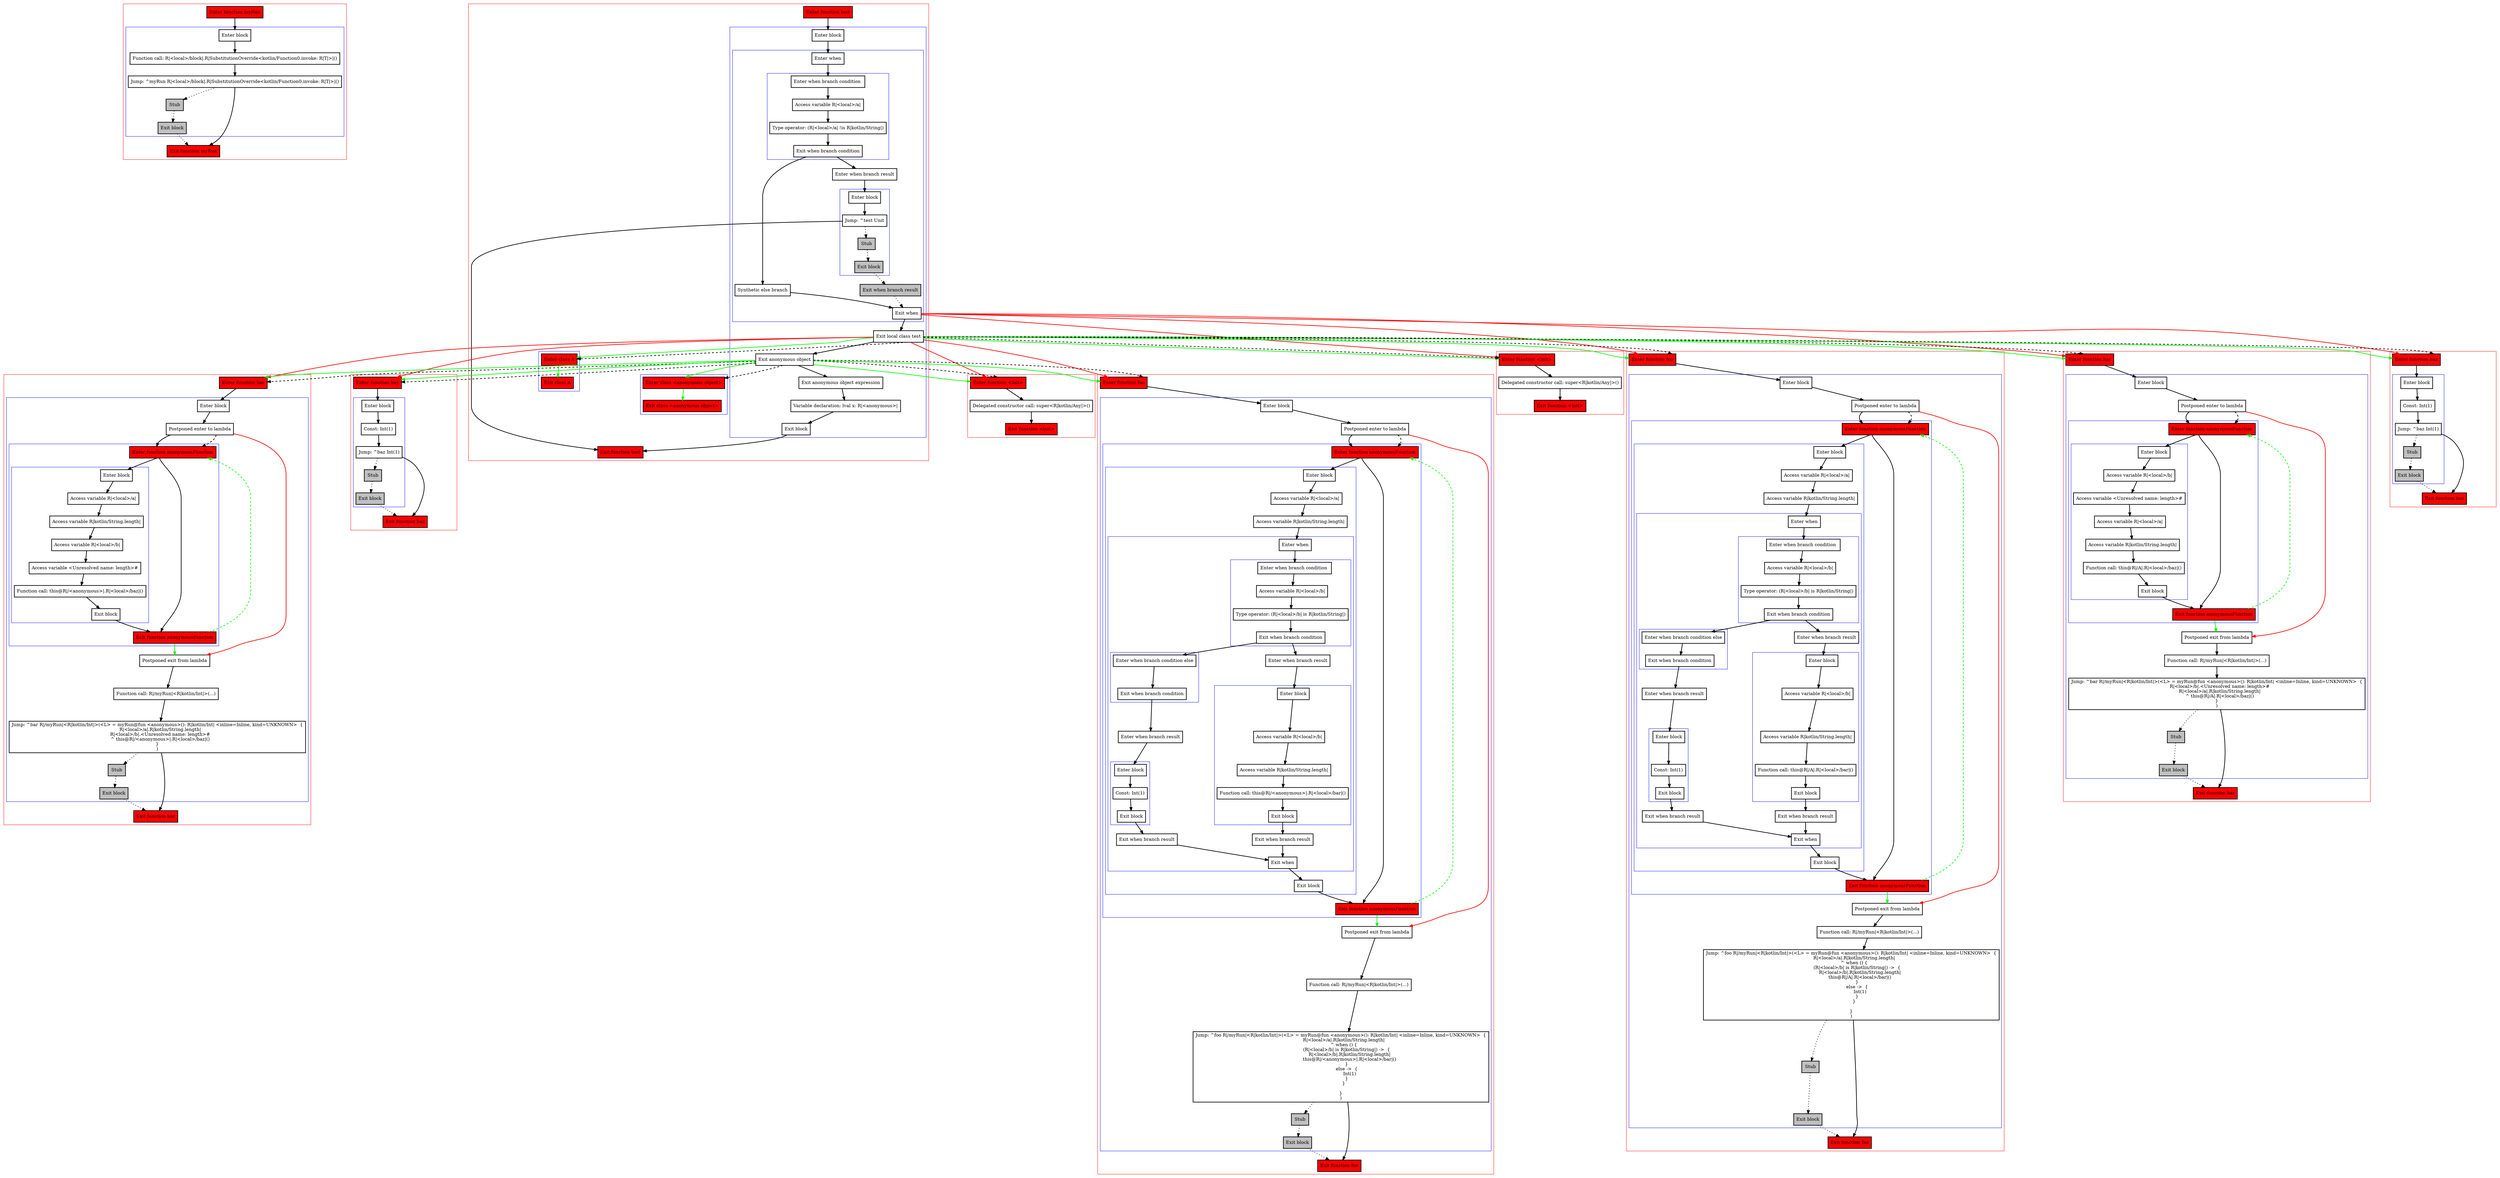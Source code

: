 digraph localClassesWithImplicit_kt {
    graph [nodesep=3]
    node [shape=box penwidth=2]
    edge [penwidth=2]

    subgraph cluster_0 {
        color=red
        0 [label="Enter function myRun" style="filled" fillcolor=red];
        subgraph cluster_1 {
            color=blue
            1 [label="Enter block"];
            2 [label="Function call: R|<local>/block|.R|SubstitutionOverride<kotlin/Function0.invoke: R|T|>|()"];
            3 [label="Jump: ^myRun R|<local>/block|.R|SubstitutionOverride<kotlin/Function0.invoke: R|T|>|()"];
            4 [label="Stub" style="filled" fillcolor=gray];
            5 [label="Exit block" style="filled" fillcolor=gray];
        }
        6 [label="Exit function myRun" style="filled" fillcolor=red];
    }
    0 -> {1};
    1 -> {2};
    2 -> {3};
    3 -> {6};
    3 -> {4} [style=dotted];
    4 -> {5} [style=dotted];
    5 -> {6} [style=dotted];

    subgraph cluster_2 {
        color=red
        7 [label="Enter function test" style="filled" fillcolor=red];
        subgraph cluster_3 {
            color=blue
            8 [label="Enter block"];
            subgraph cluster_4 {
                color=blue
                9 [label="Enter when"];
                subgraph cluster_5 {
                    color=blue
                    10 [label="Enter when branch condition "];
                    11 [label="Access variable R|<local>/a|"];
                    12 [label="Type operator: (R|<local>/a| !is R|kotlin/String|)"];
                    13 [label="Exit when branch condition"];
                }
                14 [label="Synthetic else branch"];
                15 [label="Enter when branch result"];
                subgraph cluster_6 {
                    color=blue
                    16 [label="Enter block"];
                    17 [label="Jump: ^test Unit"];
                    18 [label="Stub" style="filled" fillcolor=gray];
                    19 [label="Exit block" style="filled" fillcolor=gray];
                }
                20 [label="Exit when branch result" style="filled" fillcolor=gray];
                21 [label="Exit when"];
            }
            22 [label="Exit local class test"];
            23 [label="Exit anonymous object"];
            24 [label="Exit anonymous object expression"];
            25 [label="Variable declaration: lval x: R|<anonymous>|"];
            26 [label="Exit block"];
        }
        subgraph cluster_7 {
            color=blue
            30 [label="Enter class <anonymous object>" style="filled" fillcolor=red];
            31 [label="Exit class <anonymous object>" style="filled" fillcolor=red];
        }
        subgraph cluster_8 {
            color=blue
            28 [label="Enter class A" style="filled" fillcolor=red];
            29 [label="Exit class A" style="filled" fillcolor=red];
        }
        27 [label="Exit function test" style="filled" fillcolor=red];
    }
    7 -> {8};
    8 -> {9};
    9 -> {10};
    10 -> {11};
    11 -> {12};
    12 -> {13};
    13 -> {15 14};
    14 -> {21};
    15 -> {16};
    16 -> {17};
    17 -> {27};
    17 -> {18} [style=dotted];
    18 -> {19} [style=dotted];
    19 -> {20} [style=dotted];
    20 -> {21} [style=dotted];
    21 -> {22};
    21 -> {32 35 70 88} [color=red];
    22 -> {23};
    22 -> {95 98 133 151} [color=red];
    22 -> {32 35 70 88 28} [color=green];
    22 -> {32 35 70 88 28} [style=dashed];
    23 -> {24};
    23 -> {95 98 133 151 30} [color=green];
    23 -> {95 98 133 151 30} [style=dashed];
    24 -> {25};
    25 -> {26};
    26 -> {27};
    28 -> {29} [color=green];
    30 -> {31} [color=green];

    subgraph cluster_9 {
        color=red
        32 [label="Enter function <init>" style="filled" fillcolor=red];
        33 [label="Delegated constructor call: super<R|kotlin/Any|>()"];
        34 [label="Exit function <init>" style="filled" fillcolor=red];
    }
    32 -> {33};
    33 -> {34};

    subgraph cluster_10 {
        color=red
        35 [label="Enter function foo" style="filled" fillcolor=red];
        subgraph cluster_11 {
            color=blue
            36 [label="Enter block"];
            37 [label="Postponed enter to lambda"];
            subgraph cluster_12 {
                color=blue
                44 [label="Enter function anonymousFunction" style="filled" fillcolor=red];
                subgraph cluster_13 {
                    color=blue
                    45 [label="Enter block"];
                    46 [label="Access variable R|<local>/a|"];
                    47 [label="Access variable R|kotlin/String.length|"];
                    subgraph cluster_14 {
                        color=blue
                        48 [label="Enter when"];
                        subgraph cluster_15 {
                            color=blue
                            49 [label="Enter when branch condition "];
                            50 [label="Access variable R|<local>/b|"];
                            51 [label="Type operator: (R|<local>/b| is R|kotlin/String|)"];
                            52 [label="Exit when branch condition"];
                        }
                        subgraph cluster_16 {
                            color=blue
                            53 [label="Enter when branch condition else"];
                            54 [label="Exit when branch condition"];
                        }
                        55 [label="Enter when branch result"];
                        subgraph cluster_17 {
                            color=blue
                            56 [label="Enter block"];
                            57 [label="Const: Int(1)"];
                            58 [label="Exit block"];
                        }
                        59 [label="Exit when branch result"];
                        60 [label="Enter when branch result"];
                        subgraph cluster_18 {
                            color=blue
                            61 [label="Enter block"];
                            62 [label="Access variable R|<local>/b|"];
                            63 [label="Access variable R|kotlin/String.length|"];
                            64 [label="Function call: this@R|/A|.R|<local>/bar|()"];
                            65 [label="Exit block"];
                        }
                        66 [label="Exit when branch result"];
                        67 [label="Exit when"];
                    }
                    68 [label="Exit block"];
                }
                69 [label="Exit function anonymousFunction" style="filled" fillcolor=red];
            }
            38 [label="Postponed exit from lambda"];
            39 [label="Function call: R|/myRun|<R|kotlin/Int|>(...)"];
            40 [label="Jump: ^foo R|/myRun|<R|kotlin/Int|>(<L> = myRun@fun <anonymous>(): R|kotlin/Int| <inline=Inline, kind=UNKNOWN>  {
    R|<local>/a|.R|kotlin/String.length|
    ^ when () {
        (R|<local>/b| is R|kotlin/String|) ->  {
            R|<local>/b|.R|kotlin/String.length|
            this@R|/A|.R|<local>/bar|()
        }
        else ->  {
            Int(1)
        }
    }

}
)"];
            41 [label="Stub" style="filled" fillcolor=gray];
            42 [label="Exit block" style="filled" fillcolor=gray];
        }
        43 [label="Exit function foo" style="filled" fillcolor=red];
    }
    35 -> {36};
    36 -> {37};
    37 -> {44};
    37 -> {38} [color=red];
    37 -> {44} [style=dashed];
    38 -> {39};
    39 -> {40};
    40 -> {43};
    40 -> {41} [style=dotted];
    41 -> {42} [style=dotted];
    42 -> {43} [style=dotted];
    44 -> {69 45};
    45 -> {46};
    46 -> {47};
    47 -> {48};
    48 -> {49};
    49 -> {50};
    50 -> {51};
    51 -> {52};
    52 -> {60 53};
    53 -> {54};
    54 -> {55};
    55 -> {56};
    56 -> {57};
    57 -> {58};
    58 -> {59};
    59 -> {67};
    60 -> {61};
    61 -> {62};
    62 -> {63};
    63 -> {64};
    64 -> {65};
    65 -> {66};
    66 -> {67};
    67 -> {68};
    68 -> {69};
    69 -> {38} [color=green];
    69 -> {44} [color=green style=dashed];

    subgraph cluster_19 {
        color=red
        70 [label="Enter function bar" style="filled" fillcolor=red];
        subgraph cluster_20 {
            color=blue
            71 [label="Enter block"];
            72 [label="Postponed enter to lambda"];
            subgraph cluster_21 {
                color=blue
                79 [label="Enter function anonymousFunction" style="filled" fillcolor=red];
                subgraph cluster_22 {
                    color=blue
                    80 [label="Enter block"];
                    81 [label="Access variable R|<local>/b|"];
                    82 [label="Access variable <Unresolved name: length>#"];
                    83 [label="Access variable R|<local>/a|"];
                    84 [label="Access variable R|kotlin/String.length|"];
                    85 [label="Function call: this@R|/A|.R|<local>/baz|()"];
                    86 [label="Exit block"];
                }
                87 [label="Exit function anonymousFunction" style="filled" fillcolor=red];
            }
            73 [label="Postponed exit from lambda"];
            74 [label="Function call: R|/myRun|<R|kotlin/Int|>(...)"];
            75 [label="Jump: ^bar R|/myRun|<R|kotlin/Int|>(<L> = myRun@fun <anonymous>(): R|kotlin/Int| <inline=Inline, kind=UNKNOWN>  {
    R|<local>/b|.<Unresolved name: length>#
    R|<local>/a|.R|kotlin/String.length|
    ^ this@R|/A|.R|<local>/baz|()
}
)"];
            76 [label="Stub" style="filled" fillcolor=gray];
            77 [label="Exit block" style="filled" fillcolor=gray];
        }
        78 [label="Exit function bar" style="filled" fillcolor=red];
    }
    70 -> {71};
    71 -> {72};
    72 -> {79};
    72 -> {73} [color=red];
    72 -> {79} [style=dashed];
    73 -> {74};
    74 -> {75};
    75 -> {78};
    75 -> {76} [style=dotted];
    76 -> {77} [style=dotted];
    77 -> {78} [style=dotted];
    79 -> {87 80};
    80 -> {81};
    81 -> {82};
    82 -> {83};
    83 -> {84};
    84 -> {85};
    85 -> {86};
    86 -> {87};
    87 -> {73} [color=green];
    87 -> {79} [color=green style=dashed];

    subgraph cluster_23 {
        color=red
        88 [label="Enter function baz" style="filled" fillcolor=red];
        subgraph cluster_24 {
            color=blue
            89 [label="Enter block"];
            90 [label="Const: Int(1)"];
            91 [label="Jump: ^baz Int(1)"];
            92 [label="Stub" style="filled" fillcolor=gray];
            93 [label="Exit block" style="filled" fillcolor=gray];
        }
        94 [label="Exit function baz" style="filled" fillcolor=red];
    }
    88 -> {89};
    89 -> {90};
    90 -> {91};
    91 -> {94};
    91 -> {92} [style=dotted];
    92 -> {93} [style=dotted];
    93 -> {94} [style=dotted];

    subgraph cluster_25 {
        color=red
        95 [label="Enter function <init>" style="filled" fillcolor=red];
        96 [label="Delegated constructor call: super<R|kotlin/Any|>()"];
        97 [label="Exit function <init>" style="filled" fillcolor=red];
    }
    95 -> {96};
    96 -> {97};

    subgraph cluster_26 {
        color=red
        98 [label="Enter function foo" style="filled" fillcolor=red];
        subgraph cluster_27 {
            color=blue
            99 [label="Enter block"];
            100 [label="Postponed enter to lambda"];
            subgraph cluster_28 {
                color=blue
                107 [label="Enter function anonymousFunction" style="filled" fillcolor=red];
                subgraph cluster_29 {
                    color=blue
                    108 [label="Enter block"];
                    109 [label="Access variable R|<local>/a|"];
                    110 [label="Access variable R|kotlin/String.length|"];
                    subgraph cluster_30 {
                        color=blue
                        111 [label="Enter when"];
                        subgraph cluster_31 {
                            color=blue
                            112 [label="Enter when branch condition "];
                            113 [label="Access variable R|<local>/b|"];
                            114 [label="Type operator: (R|<local>/b| is R|kotlin/String|)"];
                            115 [label="Exit when branch condition"];
                        }
                        subgraph cluster_32 {
                            color=blue
                            116 [label="Enter when branch condition else"];
                            117 [label="Exit when branch condition"];
                        }
                        118 [label="Enter when branch result"];
                        subgraph cluster_33 {
                            color=blue
                            119 [label="Enter block"];
                            120 [label="Const: Int(1)"];
                            121 [label="Exit block"];
                        }
                        122 [label="Exit when branch result"];
                        123 [label="Enter when branch result"];
                        subgraph cluster_34 {
                            color=blue
                            124 [label="Enter block"];
                            125 [label="Access variable R|<local>/b|"];
                            126 [label="Access variable R|kotlin/String.length|"];
                            127 [label="Function call: this@R|/<anonymous>|.R|<local>/bar|()"];
                            128 [label="Exit block"];
                        }
                        129 [label="Exit when branch result"];
                        130 [label="Exit when"];
                    }
                    131 [label="Exit block"];
                }
                132 [label="Exit function anonymousFunction" style="filled" fillcolor=red];
            }
            101 [label="Postponed exit from lambda"];
            102 [label="Function call: R|/myRun|<R|kotlin/Int|>(...)"];
            103 [label="Jump: ^foo R|/myRun|<R|kotlin/Int|>(<L> = myRun@fun <anonymous>(): R|kotlin/Int| <inline=Inline, kind=UNKNOWN>  {
    R|<local>/a|.R|kotlin/String.length|
    ^ when () {
        (R|<local>/b| is R|kotlin/String|) ->  {
            R|<local>/b|.R|kotlin/String.length|
            this@R|/<anonymous>|.R|<local>/bar|()
        }
        else ->  {
            Int(1)
        }
    }

}
)"];
            104 [label="Stub" style="filled" fillcolor=gray];
            105 [label="Exit block" style="filled" fillcolor=gray];
        }
        106 [label="Exit function foo" style="filled" fillcolor=red];
    }
    98 -> {99};
    99 -> {100};
    100 -> {107};
    100 -> {101} [color=red];
    100 -> {107} [style=dashed];
    101 -> {102};
    102 -> {103};
    103 -> {106};
    103 -> {104} [style=dotted];
    104 -> {105} [style=dotted];
    105 -> {106} [style=dotted];
    107 -> {132 108};
    108 -> {109};
    109 -> {110};
    110 -> {111};
    111 -> {112};
    112 -> {113};
    113 -> {114};
    114 -> {115};
    115 -> {123 116};
    116 -> {117};
    117 -> {118};
    118 -> {119};
    119 -> {120};
    120 -> {121};
    121 -> {122};
    122 -> {130};
    123 -> {124};
    124 -> {125};
    125 -> {126};
    126 -> {127};
    127 -> {128};
    128 -> {129};
    129 -> {130};
    130 -> {131};
    131 -> {132};
    132 -> {101} [color=green];
    132 -> {107} [color=green style=dashed];

    subgraph cluster_35 {
        color=red
        133 [label="Enter function bar" style="filled" fillcolor=red];
        subgraph cluster_36 {
            color=blue
            134 [label="Enter block"];
            135 [label="Postponed enter to lambda"];
            subgraph cluster_37 {
                color=blue
                142 [label="Enter function anonymousFunction" style="filled" fillcolor=red];
                subgraph cluster_38 {
                    color=blue
                    143 [label="Enter block"];
                    144 [label="Access variable R|<local>/a|"];
                    145 [label="Access variable R|kotlin/String.length|"];
                    146 [label="Access variable R|<local>/b|"];
                    147 [label="Access variable <Unresolved name: length>#"];
                    148 [label="Function call: this@R|/<anonymous>|.R|<local>/baz|()"];
                    149 [label="Exit block"];
                }
                150 [label="Exit function anonymousFunction" style="filled" fillcolor=red];
            }
            136 [label="Postponed exit from lambda"];
            137 [label="Function call: R|/myRun|<R|kotlin/Int|>(...)"];
            138 [label="Jump: ^bar R|/myRun|<R|kotlin/Int|>(<L> = myRun@fun <anonymous>(): R|kotlin/Int| <inline=Inline, kind=UNKNOWN>  {
    R|<local>/a|.R|kotlin/String.length|
    R|<local>/b|.<Unresolved name: length>#
    ^ this@R|/<anonymous>|.R|<local>/baz|()
}
)"];
            139 [label="Stub" style="filled" fillcolor=gray];
            140 [label="Exit block" style="filled" fillcolor=gray];
        }
        141 [label="Exit function bar" style="filled" fillcolor=red];
    }
    133 -> {134};
    134 -> {135};
    135 -> {142};
    135 -> {136} [color=red];
    135 -> {142} [style=dashed];
    136 -> {137};
    137 -> {138};
    138 -> {141};
    138 -> {139} [style=dotted];
    139 -> {140} [style=dotted];
    140 -> {141} [style=dotted];
    142 -> {150 143};
    143 -> {144};
    144 -> {145};
    145 -> {146};
    146 -> {147};
    147 -> {148};
    148 -> {149};
    149 -> {150};
    150 -> {136} [color=green];
    150 -> {142} [color=green style=dashed];

    subgraph cluster_39 {
        color=red
        151 [label="Enter function baz" style="filled" fillcolor=red];
        subgraph cluster_40 {
            color=blue
            152 [label="Enter block"];
            153 [label="Const: Int(1)"];
            154 [label="Jump: ^baz Int(1)"];
            155 [label="Stub" style="filled" fillcolor=gray];
            156 [label="Exit block" style="filled" fillcolor=gray];
        }
        157 [label="Exit function baz" style="filled" fillcolor=red];
    }
    151 -> {152};
    152 -> {153};
    153 -> {154};
    154 -> {157};
    154 -> {155} [style=dotted];
    155 -> {156} [style=dotted];
    156 -> {157} [style=dotted];

}
